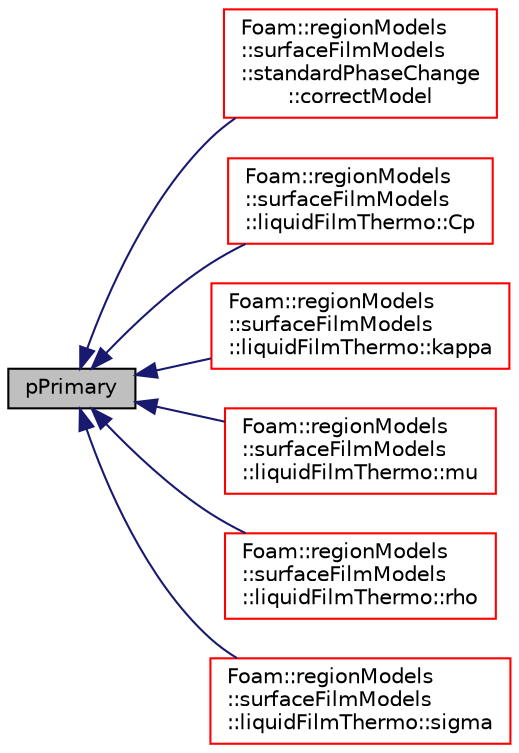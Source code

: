 digraph "pPrimary"
{
  bgcolor="transparent";
  edge [fontname="Helvetica",fontsize="10",labelfontname="Helvetica",labelfontsize="10"];
  node [fontname="Helvetica",fontsize="10",shape=record];
  rankdir="LR";
  Node1 [label="pPrimary",height=0.2,width=0.4,color="black", fillcolor="grey75", style="filled", fontcolor="black"];
  Node1 -> Node2 [dir="back",color="midnightblue",fontsize="10",style="solid",fontname="Helvetica"];
  Node2 [label="Foam::regionModels\l::surfaceFilmModels\l::standardPhaseChange\l::correctModel",height=0.2,width=0.4,color="red",URL="$a02423.html#abd12427a5e2dc465d748364b75b41c46",tooltip="Correct. "];
  Node1 -> Node3 [dir="back",color="midnightblue",fontsize="10",style="solid",fontname="Helvetica"];
  Node3 [label="Foam::regionModels\l::surfaceFilmModels\l::liquidFilmThermo::Cp",height=0.2,width=0.4,color="red",URL="$a01358.html#a189768d7784b3f4d6300630f60482f21",tooltip="Return specific heat capacity [J/kg/K]. "];
  Node1 -> Node4 [dir="back",color="midnightblue",fontsize="10",style="solid",fontname="Helvetica"];
  Node4 [label="Foam::regionModels\l::surfaceFilmModels\l::liquidFilmThermo::kappa",height=0.2,width=0.4,color="red",URL="$a01358.html#a2b3635ee75d2bce5309f4d98d6c27650",tooltip="Return thermal conductivity [W/m/K]. "];
  Node1 -> Node5 [dir="back",color="midnightblue",fontsize="10",style="solid",fontname="Helvetica"];
  Node5 [label="Foam::regionModels\l::surfaceFilmModels\l::liquidFilmThermo::mu",height=0.2,width=0.4,color="red",URL="$a01358.html#a6a75e732b55d976da97dddc2575579ed",tooltip="Return dynamic viscosity [Pa.s]. "];
  Node1 -> Node6 [dir="back",color="midnightblue",fontsize="10",style="solid",fontname="Helvetica"];
  Node6 [label="Foam::regionModels\l::surfaceFilmModels\l::liquidFilmThermo::rho",height=0.2,width=0.4,color="red",URL="$a01358.html#a6d296151ad3579c3213f91adc6ed6f52",tooltip="Return density [kg/m3]. "];
  Node1 -> Node7 [dir="back",color="midnightblue",fontsize="10",style="solid",fontname="Helvetica"];
  Node7 [label="Foam::regionModels\l::surfaceFilmModels\l::liquidFilmThermo::sigma",height=0.2,width=0.4,color="red",URL="$a01358.html#a5292706a64558b88dc07af840513cb71",tooltip="Return surface tension [kg/s2]. "];
}
